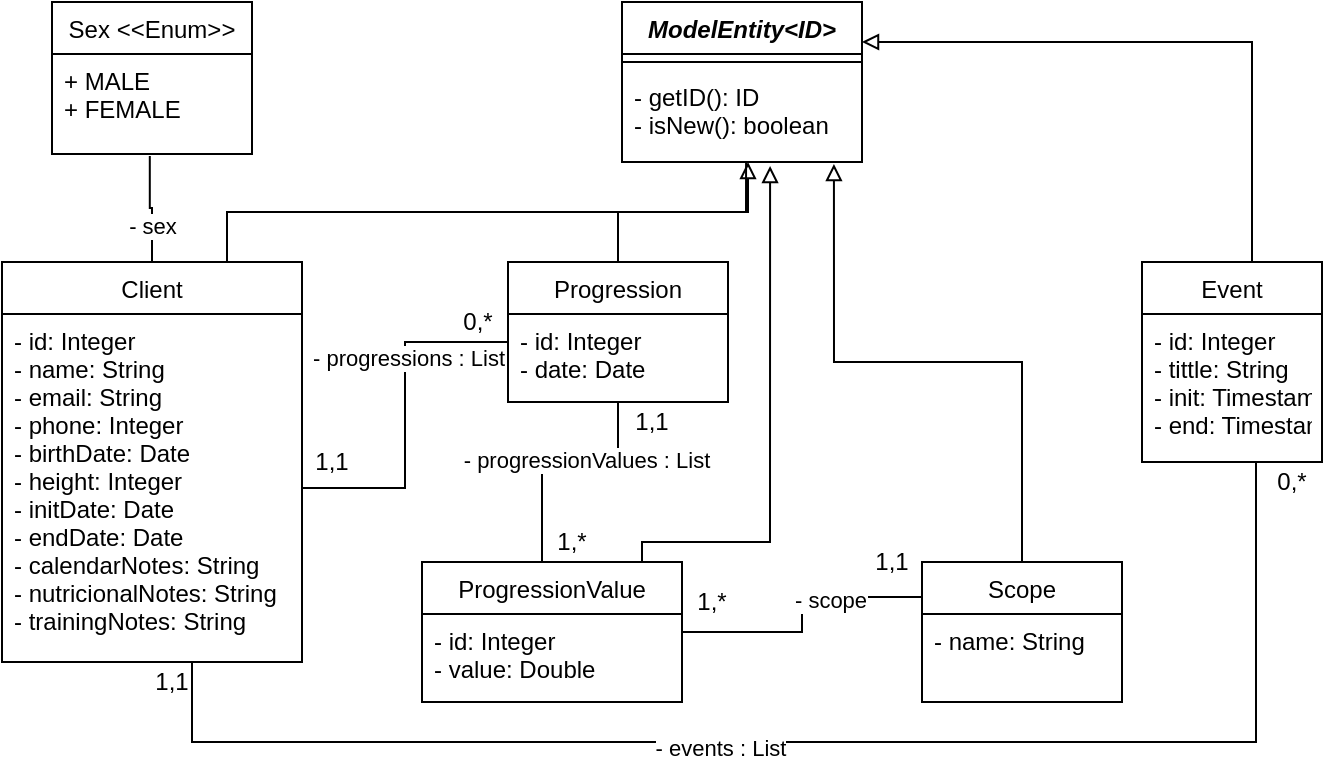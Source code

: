 <mxfile version="14.1.8" type="google" pages="4"><diagram id="a2h5PB6J-B6ViBckQEfB" name="DiagramaClases-Modelo"><mxGraphModel dx="1180" dy="482" grid="1" gridSize="10" guides="1" tooltips="1" connect="1" arrows="1" fold="1" page="1" pageScale="1" pageWidth="827" pageHeight="1169" math="0" shadow="0"><root><mxCell id="0"/><mxCell id="1" parent="0"/><mxCell id="6gIm1qbyZkCrLQh6vdIQ-23" style="rounded=0;orthogonalLoop=1;jettySize=auto;html=1;entryX=0.489;entryY=1.02;entryDx=0;entryDy=0;entryPerimeter=0;edgeStyle=orthogonalEdgeStyle;endArrow=none;endFill=0;" parent="1" source="6gIm1qbyZkCrLQh6vdIQ-1" target="6gIm1qbyZkCrLQh6vdIQ-10" edge="1"><mxGeometry relative="1" as="geometry"/></mxCell><mxCell id="6gIm1qbyZkCrLQh6vdIQ-24" value="- sex" style="edgeLabel;html=1;align=center;verticalAlign=middle;resizable=0;points=[];" parent="6gIm1qbyZkCrLQh6vdIQ-23" vertex="1" connectable="0"><mxGeometry x="-0.324" relative="1" as="geometry"><mxPoint as="offset"/></mxGeometry></mxCell><mxCell id="6gIm1qbyZkCrLQh6vdIQ-25" style="edgeStyle=orthogonalEdgeStyle;rounded=0;orthogonalLoop=1;jettySize=auto;html=1;exitX=0.75;exitY=0;exitDx=0;exitDy=0;entryX=0.525;entryY=1;entryDx=0;entryDy=0;entryPerimeter=0;endArrow=block;endFill=0;" parent="1" source="6gIm1qbyZkCrLQh6vdIQ-1" target="6gIm1qbyZkCrLQh6vdIQ-8" edge="1"><mxGeometry relative="1" as="geometry"/></mxCell><mxCell id="6gIm1qbyZkCrLQh6vdIQ-45" style="edgeStyle=orthogonalEdgeStyle;rounded=0;orthogonalLoop=1;jettySize=auto;html=1;entryX=0.522;entryY=1;entryDx=0;entryDy=0;endArrow=none;endFill=0;entryPerimeter=0;" parent="1" source="6gIm1qbyZkCrLQh6vdIQ-1" target="6gIm1qbyZkCrLQh6vdIQ-22" edge="1"><mxGeometry relative="1" as="geometry"><Array as="points"><mxPoint x="125" y="400"/><mxPoint x="657" y="400"/><mxPoint x="657" y="260"/></Array></mxGeometry></mxCell><mxCell id="6gIm1qbyZkCrLQh6vdIQ-46" value="- events : List" style="edgeLabel;html=1;align=center;verticalAlign=middle;resizable=0;points=[];" parent="6gIm1qbyZkCrLQh6vdIQ-45" vertex="1" connectable="0"><mxGeometry x="-0.159" y="-3" relative="1" as="geometry"><mxPoint as="offset"/></mxGeometry></mxCell><mxCell id="6gIm1qbyZkCrLQh6vdIQ-1" value="Client" style="swimlane;fontStyle=0;childLayout=stackLayout;horizontal=1;startSize=26;fillColor=none;horizontalStack=0;resizeParent=1;resizeParentMax=0;resizeLast=0;collapsible=1;marginBottom=0;" parent="1" vertex="1"><mxGeometry x="30" y="160" width="150" height="200" as="geometry"/></mxCell><mxCell id="6gIm1qbyZkCrLQh6vdIQ-4" value="- id: Integer&#10;- name: String&#10;- email: String&#10;- phone: Integer&#10;- birthDate: Date&#10;- height: Integer&#10;- initDate: Date&#10;- endDate: Date&#10;- calendarNotes: String&#10;- nutricionalNotes: String&#10;- trainingNotes: String " style="text;strokeColor=none;fillColor=none;align=left;verticalAlign=top;spacingLeft=4;spacingRight=4;overflow=hidden;rotatable=0;points=[[0,0.5],[1,0.5]];portConstraint=eastwest;" parent="6gIm1qbyZkCrLQh6vdIQ-1" vertex="1"><mxGeometry y="26" width="150" height="174" as="geometry"/></mxCell><mxCell id="6gIm1qbyZkCrLQh6vdIQ-5" value="ModelEntity&lt;ID&gt;" style="swimlane;fontStyle=3;align=center;verticalAlign=top;childLayout=stackLayout;horizontal=1;startSize=26;horizontalStack=0;resizeParent=1;resizeParentMax=0;resizeLast=0;collapsible=1;marginBottom=0;" parent="1" vertex="1"><mxGeometry x="340" y="30" width="120" height="80" as="geometry"/></mxCell><mxCell id="6gIm1qbyZkCrLQh6vdIQ-7" value="" style="line;strokeWidth=1;fillColor=none;align=left;verticalAlign=middle;spacingTop=-1;spacingLeft=3;spacingRight=3;rotatable=0;labelPosition=right;points=[];portConstraint=eastwest;" parent="6gIm1qbyZkCrLQh6vdIQ-5" vertex="1"><mxGeometry y="26" width="120" height="8" as="geometry"/></mxCell><mxCell id="6gIm1qbyZkCrLQh6vdIQ-8" value="- getID(): ID&#10;- isNew(): boolean" style="text;strokeColor=none;fillColor=none;align=left;verticalAlign=top;spacingLeft=4;spacingRight=4;overflow=hidden;rotatable=0;points=[[0,0.5],[1,0.5]];portConstraint=eastwest;" parent="6gIm1qbyZkCrLQh6vdIQ-5" vertex="1"><mxGeometry y="34" width="120" height="46" as="geometry"/></mxCell><mxCell id="6gIm1qbyZkCrLQh6vdIQ-9" value="Sex &lt;&lt;Enum&gt;&gt;" style="swimlane;fontStyle=0;childLayout=stackLayout;horizontal=1;startSize=26;fillColor=none;horizontalStack=0;resizeParent=1;resizeParentMax=0;resizeLast=0;collapsible=1;marginBottom=0;" parent="1" vertex="1"><mxGeometry x="55" y="30" width="100" height="76" as="geometry"><mxRectangle x="324" y="170" width="50" height="26" as="alternateBounds"/></mxGeometry></mxCell><mxCell id="6gIm1qbyZkCrLQh6vdIQ-10" value="+ MALE&#10;+ FEMALE" style="text;strokeColor=none;fillColor=none;align=left;verticalAlign=top;spacingLeft=4;spacingRight=4;overflow=hidden;rotatable=0;points=[[0,0.5],[1,0.5]];portConstraint=eastwest;" parent="6gIm1qbyZkCrLQh6vdIQ-9" vertex="1"><mxGeometry y="26" width="100" height="50" as="geometry"/></mxCell><mxCell id="6gIm1qbyZkCrLQh6vdIQ-40" style="edgeStyle=orthogonalEdgeStyle;rounded=0;orthogonalLoop=1;jettySize=auto;html=1;entryX=0.5;entryY=0;entryDx=0;entryDy=0;endArrow=none;endFill=0;" parent="1" source="6gIm1qbyZkCrLQh6vdIQ-11" target="6gIm1qbyZkCrLQh6vdIQ-13" edge="1"><mxGeometry relative="1" as="geometry"><Array as="points"><mxPoint x="338" y="260"/><mxPoint x="300" y="260"/><mxPoint x="300" y="310"/></Array></mxGeometry></mxCell><mxCell id="6gIm1qbyZkCrLQh6vdIQ-41" value="- progressionValues : List" style="edgeLabel;html=1;align=center;verticalAlign=middle;resizable=0;points=[];" parent="6gIm1qbyZkCrLQh6vdIQ-40" vertex="1" connectable="0"><mxGeometry x="-0.253" y="-1" relative="1" as="geometry"><mxPoint as="offset"/></mxGeometry></mxCell><mxCell id="6gIm1qbyZkCrLQh6vdIQ-47" style="edgeStyle=orthogonalEdgeStyle;rounded=0;orthogonalLoop=1;jettySize=auto;html=1;entryX=0.517;entryY=1;entryDx=0;entryDy=0;entryPerimeter=0;endArrow=none;endFill=0;" parent="1" source="6gIm1qbyZkCrLQh6vdIQ-11" target="6gIm1qbyZkCrLQh6vdIQ-8" edge="1"><mxGeometry relative="1" as="geometry"/></mxCell><mxCell id="6gIm1qbyZkCrLQh6vdIQ-11" value="Progression" style="swimlane;fontStyle=0;childLayout=stackLayout;horizontal=1;startSize=26;fillColor=none;horizontalStack=0;resizeParent=1;resizeParentMax=0;resizeLast=0;collapsible=1;marginBottom=0;" parent="1" vertex="1"><mxGeometry x="283" y="160" width="110" height="70" as="geometry"/></mxCell><mxCell id="6gIm1qbyZkCrLQh6vdIQ-12" value="- id: Integer&#10;- date: Date&#10; " style="text;strokeColor=none;fillColor=none;align=left;verticalAlign=top;spacingLeft=4;spacingRight=4;overflow=hidden;rotatable=0;points=[[0,0.5],[1,0.5]];portConstraint=eastwest;" parent="6gIm1qbyZkCrLQh6vdIQ-11" vertex="1"><mxGeometry y="26" width="110" height="44" as="geometry"/></mxCell><mxCell id="6gIm1qbyZkCrLQh6vdIQ-27" style="edgeStyle=orthogonalEdgeStyle;rounded=0;orthogonalLoop=1;jettySize=auto;html=1;entryX=0.883;entryY=1.022;entryDx=0;entryDy=0;entryPerimeter=0;endArrow=block;endFill=0;" parent="1" source="6gIm1qbyZkCrLQh6vdIQ-15" target="6gIm1qbyZkCrLQh6vdIQ-8" edge="1"><mxGeometry relative="1" as="geometry"/></mxCell><mxCell id="6gIm1qbyZkCrLQh6vdIQ-15" value="Scope" style="swimlane;fontStyle=0;childLayout=stackLayout;horizontal=1;startSize=26;fillColor=none;horizontalStack=0;resizeParent=1;resizeParentMax=0;resizeLast=0;collapsible=1;marginBottom=0;" parent="1" vertex="1"><mxGeometry x="490" y="310" width="100" height="70" as="geometry"/></mxCell><mxCell id="6gIm1qbyZkCrLQh6vdIQ-16" value="- name: String&#10; " style="text;strokeColor=none;fillColor=none;align=left;verticalAlign=top;spacingLeft=4;spacingRight=4;overflow=hidden;rotatable=0;points=[[0,0.5],[1,0.5]];portConstraint=eastwest;" parent="6gIm1qbyZkCrLQh6vdIQ-15" vertex="1"><mxGeometry y="26" width="100" height="44" as="geometry"/></mxCell><mxCell id="6gIm1qbyZkCrLQh6vdIQ-31" style="edgeStyle=orthogonalEdgeStyle;rounded=0;orthogonalLoop=1;jettySize=auto;html=1;entryX=1;entryY=0.25;entryDx=0;entryDy=0;endArrow=block;endFill=0;" parent="1" source="6gIm1qbyZkCrLQh6vdIQ-21" target="6gIm1qbyZkCrLQh6vdIQ-5" edge="1"><mxGeometry relative="1" as="geometry"><Array as="points"><mxPoint x="655" y="50"/></Array></mxGeometry></mxCell><mxCell id="6gIm1qbyZkCrLQh6vdIQ-21" value="Event" style="swimlane;fontStyle=0;childLayout=stackLayout;horizontal=1;startSize=26;fillColor=none;horizontalStack=0;resizeParent=1;resizeParentMax=0;resizeLast=0;collapsible=1;marginBottom=0;" parent="1" vertex="1"><mxGeometry x="600" y="160" width="90" height="100" as="geometry"/></mxCell><mxCell id="6gIm1qbyZkCrLQh6vdIQ-22" value="- id: Integer&#10;- tittle: String&#10;- init: Timestamp&#10;- end: Timestamp&#10;&#10;&#10; " style="text;strokeColor=none;fillColor=none;align=left;verticalAlign=top;spacingLeft=4;spacingRight=4;overflow=hidden;rotatable=0;points=[[0,0.5],[1,0.5]];portConstraint=eastwest;" parent="6gIm1qbyZkCrLQh6vdIQ-21" vertex="1"><mxGeometry y="26" width="90" height="74" as="geometry"/></mxCell><mxCell id="6gIm1qbyZkCrLQh6vdIQ-37" style="edgeStyle=orthogonalEdgeStyle;rounded=0;orthogonalLoop=1;jettySize=auto;html=1;entryX=0.617;entryY=1.043;entryDx=0;entryDy=0;endArrow=block;endFill=0;entryPerimeter=0;" parent="1" source="6gIm1qbyZkCrLQh6vdIQ-13" target="6gIm1qbyZkCrLQh6vdIQ-8" edge="1"><mxGeometry relative="1" as="geometry"><Array as="points"><mxPoint x="350" y="300"/><mxPoint x="414" y="300"/></Array></mxGeometry></mxCell><mxCell id="6gIm1qbyZkCrLQh6vdIQ-42" style="edgeStyle=orthogonalEdgeStyle;rounded=0;orthogonalLoop=1;jettySize=auto;html=1;entryX=0;entryY=0.25;entryDx=0;entryDy=0;endArrow=none;endFill=0;" parent="1" source="6gIm1qbyZkCrLQh6vdIQ-13" target="6gIm1qbyZkCrLQh6vdIQ-15" edge="1"><mxGeometry relative="1" as="geometry"/></mxCell><mxCell id="6gIm1qbyZkCrLQh6vdIQ-43" value="- scope" style="edgeLabel;html=1;align=center;verticalAlign=middle;resizable=0;points=[];" parent="6gIm1qbyZkCrLQh6vdIQ-42" vertex="1" connectable="0"><mxGeometry x="0.319" relative="1" as="geometry"><mxPoint x="1" y="1" as="offset"/></mxGeometry></mxCell><mxCell id="6gIm1qbyZkCrLQh6vdIQ-13" value="ProgressionValue" style="swimlane;fontStyle=0;childLayout=stackLayout;horizontal=1;startSize=26;fillColor=none;horizontalStack=0;resizeParent=1;resizeParentMax=0;resizeLast=0;collapsible=1;marginBottom=0;" parent="1" vertex="1"><mxGeometry x="240" y="310" width="130" height="70" as="geometry"/></mxCell><mxCell id="6gIm1qbyZkCrLQh6vdIQ-14" value="- id: Integer&#10;- value: Double&#10; " style="text;strokeColor=none;fillColor=none;align=left;verticalAlign=top;spacingLeft=4;spacingRight=4;overflow=hidden;rotatable=0;points=[[0,0.5],[1,0.5]];portConstraint=eastwest;" parent="6gIm1qbyZkCrLQh6vdIQ-13" vertex="1"><mxGeometry y="26" width="130" height="44" as="geometry"/></mxCell><mxCell id="6gIm1qbyZkCrLQh6vdIQ-33" style="edgeStyle=orthogonalEdgeStyle;rounded=0;orthogonalLoop=1;jettySize=auto;html=1;entryX=0;entryY=0.318;entryDx=0;entryDy=0;entryPerimeter=0;endArrow=none;endFill=0;" parent="1" source="6gIm1qbyZkCrLQh6vdIQ-4" target="6gIm1qbyZkCrLQh6vdIQ-12" edge="1"><mxGeometry relative="1" as="geometry"/></mxCell><mxCell id="6gIm1qbyZkCrLQh6vdIQ-34" value="- progressions : List" style="edgeLabel;html=1;align=center;verticalAlign=middle;resizable=0;points=[];" parent="6gIm1qbyZkCrLQh6vdIQ-33" vertex="1" connectable="0"><mxGeometry x="0.329" y="-1" relative="1" as="geometry"><mxPoint as="offset"/></mxGeometry></mxCell><mxCell id="MyDTZjqwDKfr1qPzSjk0-1" value="1,1" style="text;html=1;strokeColor=none;fillColor=none;align=center;verticalAlign=middle;whiteSpace=wrap;rounded=0;" vertex="1" parent="1"><mxGeometry x="180" y="250" width="30" height="20" as="geometry"/></mxCell><mxCell id="MyDTZjqwDKfr1qPzSjk0-2" value="0,*" style="text;html=1;strokeColor=none;fillColor=none;align=center;verticalAlign=middle;whiteSpace=wrap;rounded=0;" vertex="1" parent="1"><mxGeometry x="253" y="180" width="30" height="20" as="geometry"/></mxCell><mxCell id="MyDTZjqwDKfr1qPzSjk0-3" value="0,*" style="text;html=1;strokeColor=none;fillColor=none;align=center;verticalAlign=middle;whiteSpace=wrap;rounded=0;" vertex="1" parent="1"><mxGeometry x="660" y="260" width="30" height="20" as="geometry"/></mxCell><mxCell id="MyDTZjqwDKfr1qPzSjk0-4" value="1,1" style="text;html=1;strokeColor=none;fillColor=none;align=center;verticalAlign=middle;whiteSpace=wrap;rounded=0;" vertex="1" parent="1"><mxGeometry x="100" y="360" width="30" height="20" as="geometry"/></mxCell><mxCell id="MyDTZjqwDKfr1qPzSjk0-5" value="1,1" style="text;html=1;strokeColor=none;fillColor=none;align=center;verticalAlign=middle;whiteSpace=wrap;rounded=0;" vertex="1" parent="1"><mxGeometry x="340" y="230" width="30" height="20" as="geometry"/></mxCell><mxCell id="MyDTZjqwDKfr1qPzSjk0-6" value="1,*" style="text;html=1;strokeColor=none;fillColor=none;align=center;verticalAlign=middle;whiteSpace=wrap;rounded=0;" vertex="1" parent="1"><mxGeometry x="300" y="290" width="30" height="20" as="geometry"/></mxCell><mxCell id="MyDTZjqwDKfr1qPzSjk0-7" value="1,*" style="text;html=1;strokeColor=none;fillColor=none;align=center;verticalAlign=middle;whiteSpace=wrap;rounded=0;" vertex="1" parent="1"><mxGeometry x="370" y="320" width="30" height="20" as="geometry"/></mxCell><mxCell id="MyDTZjqwDKfr1qPzSjk0-8" value="1,1" style="text;html=1;strokeColor=none;fillColor=none;align=center;verticalAlign=middle;whiteSpace=wrap;rounded=0;" vertex="1" parent="1"><mxGeometry x="460" y="300" width="30" height="20" as="geometry"/></mxCell></root></mxGraphModel></diagram><diagram id="2DdfzKmw0Uno-A4j0bmb" name="Diagramas de Clase - Controlador"><mxGraphModel dx="2215" dy="567" grid="1" gridSize="10" guides="1" tooltips="1" connect="1" arrows="1" fold="1" page="1" pageScale="1" pageWidth="827" pageHeight="1169" math="0" shadow="0"><root><mxCell id="CwuSeiEmsBOTXE-d1mMS-0"/><mxCell id="CwuSeiEmsBOTXE-d1mMS-1" parent="CwuSeiEmsBOTXE-d1mMS-0"/><mxCell id="nAATEmkcbcIittgofuac-3" value="Service&lt;T extends ModelEntity, ID&gt;" style="swimlane;fontStyle=3;align=center;verticalAlign=top;childLayout=stackLayout;horizontal=1;startSize=26;horizontalStack=0;resizeParent=1;resizeParentMax=0;resizeLast=0;collapsible=1;marginBottom=0;" parent="CwuSeiEmsBOTXE-d1mMS-1" vertex="1"><mxGeometry x="280" y="80" width="220" height="140" as="geometry"/></mxCell><mxCell id="nAATEmkcbcIittgofuac-4" value="" style="line;strokeWidth=1;fillColor=none;align=left;verticalAlign=middle;spacingTop=-1;spacingLeft=3;spacingRight=3;rotatable=0;labelPosition=right;points=[];portConstraint=eastwest;" parent="nAATEmkcbcIittgofuac-3" vertex="1"><mxGeometry y="26" width="220" height="8" as="geometry"/></mxCell><mxCell id="nAATEmkcbcIittgofuac-5" value="- insert(T): T&#10;- remove(T): void&#10;- update(T): T&#10;- findById(ID): T&#10;- findAll(): List&lt;T&gt;&#10;- exits(T): boolean" style="text;strokeColor=none;fillColor=none;align=left;verticalAlign=top;spacingLeft=4;spacingRight=4;overflow=hidden;rotatable=0;points=[[0,0.5],[1,0.5]];portConstraint=eastwest;" parent="nAATEmkcbcIittgofuac-3" vertex="1"><mxGeometry y="34" width="220" height="106" as="geometry"/></mxCell><mxCell id="u1yTdVloulb10XTY5LrH-20" style="edgeStyle=orthogonalEdgeStyle;rounded=0;orthogonalLoop=1;jettySize=auto;html=1;endArrow=block;endFill=0;" parent="CwuSeiEmsBOTXE-d1mMS-1" source="nAATEmkcbcIittgofuac-6" target="nAATEmkcbcIittgofuac-3" edge="1"><mxGeometry relative="1" as="geometry"><Array as="points"><mxPoint x="45" y="280"/><mxPoint x="390" y="280"/></Array></mxGeometry></mxCell><mxCell id="nAATEmkcbcIittgofuac-6" value="ClientService" style="swimlane;fontStyle=3;align=center;verticalAlign=top;childLayout=stackLayout;horizontal=1;startSize=26;horizontalStack=0;resizeParent=1;resizeParentMax=0;resizeLast=0;collapsible=1;marginBottom=0;" parent="CwuSeiEmsBOTXE-d1mMS-1" vertex="1"><mxGeometry x="-10" y="330" width="170" height="34" as="geometry"/></mxCell><mxCell id="nAATEmkcbcIittgofuac-7" value="" style="line;strokeWidth=1;fillColor=none;align=left;verticalAlign=middle;spacingTop=-1;spacingLeft=3;spacingRight=3;rotatable=0;labelPosition=right;points=[];portConstraint=eastwest;" parent="nAATEmkcbcIittgofuac-6" vertex="1"><mxGeometry y="26" width="170" height="8" as="geometry"/></mxCell><mxCell id="u1yTdVloulb10XTY5LrH-21" style="edgeStyle=orthogonalEdgeStyle;rounded=0;orthogonalLoop=1;jettySize=auto;html=1;endArrow=block;endFill=0;" parent="CwuSeiEmsBOTXE-d1mMS-1" source="nAATEmkcbcIittgofuac-9" target="nAATEmkcbcIittgofuac-3" edge="1"><mxGeometry relative="1" as="geometry"><Array as="points"><mxPoint x="265" y="280"/><mxPoint x="390" y="280"/></Array></mxGeometry></mxCell><mxCell id="nAATEmkcbcIittgofuac-9" value="ProgressionService" style="swimlane;fontStyle=3;align=center;verticalAlign=top;childLayout=stackLayout;horizontal=1;startSize=26;horizontalStack=0;resizeParent=1;resizeParentMax=0;resizeLast=0;collapsible=1;marginBottom=0;" parent="CwuSeiEmsBOTXE-d1mMS-1" vertex="1"><mxGeometry x="180" y="330" width="170" height="34" as="geometry"/></mxCell><mxCell id="nAATEmkcbcIittgofuac-10" value="" style="line;strokeWidth=1;fillColor=none;align=left;verticalAlign=middle;spacingTop=-1;spacingLeft=3;spacingRight=3;rotatable=0;labelPosition=right;points=[];portConstraint=eastwest;" parent="nAATEmkcbcIittgofuac-9" vertex="1"><mxGeometry y="26" width="170" height="8" as="geometry"/></mxCell><mxCell id="u1yTdVloulb10XTY5LrH-22" style="edgeStyle=orthogonalEdgeStyle;rounded=0;orthogonalLoop=1;jettySize=auto;html=1;endArrow=block;endFill=0;" parent="CwuSeiEmsBOTXE-d1mMS-1" source="AH-1SAlwwnQEhNkleeq5-0" target="nAATEmkcbcIittgofuac-3" edge="1"><mxGeometry relative="1" as="geometry"><Array as="points"><mxPoint x="455" y="280"/><mxPoint x="390" y="280"/></Array></mxGeometry></mxCell><mxCell id="AH-1SAlwwnQEhNkleeq5-0" value="EventService" style="swimlane;fontStyle=3;align=center;verticalAlign=top;childLayout=stackLayout;horizontal=1;startSize=26;horizontalStack=0;resizeParent=1;resizeParentMax=0;resizeLast=0;collapsible=1;marginBottom=0;" parent="CwuSeiEmsBOTXE-d1mMS-1" vertex="1"><mxGeometry x="370" y="330" width="170" height="34" as="geometry"/></mxCell><mxCell id="AH-1SAlwwnQEhNkleeq5-1" value="" style="line;strokeWidth=1;fillColor=none;align=left;verticalAlign=middle;spacingTop=-1;spacingLeft=3;spacingRight=3;rotatable=0;labelPosition=right;points=[];portConstraint=eastwest;" parent="AH-1SAlwwnQEhNkleeq5-0" vertex="1"><mxGeometry y="26" width="170" height="8" as="geometry"/></mxCell><mxCell id="u1yTdVloulb10XTY5LrH-5" value="JPARepository&lt;E, ID&gt;" style="swimlane;fontStyle=3;align=center;verticalAlign=top;childLayout=stackLayout;horizontal=1;startSize=26;horizontalStack=0;resizeParent=1;resizeParentMax=0;resizeLast=0;collapsible=1;marginBottom=0;" parent="CwuSeiEmsBOTXE-d1mMS-1" vertex="1"><mxGeometry x="765" y="150" width="400" height="34" as="geometry"/></mxCell><mxCell id="u1yTdVloulb10XTY5LrH-6" value="" style="line;strokeWidth=1;fillColor=none;align=left;verticalAlign=middle;spacingTop=-1;spacingLeft=3;spacingRight=3;rotatable=0;labelPosition=right;points=[];portConstraint=eastwest;" parent="u1yTdVloulb10XTY5LrH-5" vertex="1"><mxGeometry y="26" width="400" height="8" as="geometry"/></mxCell><mxCell id="u1yTdVloulb10XTY5LrH-14" style="edgeStyle=orthogonalEdgeStyle;rounded=0;orthogonalLoop=1;jettySize=auto;html=1;endArrow=blockThin;endFill=0;" parent="CwuSeiEmsBOTXE-d1mMS-1" source="u1yTdVloulb10XTY5LrH-8" target="u1yTdVloulb10XTY5LrH-5" edge="1"><mxGeometry relative="1" as="geometry"/></mxCell><mxCell id="u1yTdVloulb10XTY5LrH-8" value="ClientJPARepository" style="swimlane;fontStyle=3;align=center;verticalAlign=top;childLayout=stackLayout;horizontal=1;startSize=26;horizontalStack=0;resizeParent=1;resizeParentMax=0;resizeLast=0;collapsible=1;marginBottom=0;" parent="CwuSeiEmsBOTXE-d1mMS-1" vertex="1"><mxGeometry x="691" y="260" width="170" height="34" as="geometry"/></mxCell><mxCell id="u1yTdVloulb10XTY5LrH-9" value="" style="line;strokeWidth=1;fillColor=none;align=left;verticalAlign=middle;spacingTop=-1;spacingLeft=3;spacingRight=3;rotatable=0;labelPosition=right;points=[];portConstraint=eastwest;" parent="u1yTdVloulb10XTY5LrH-8" vertex="1"><mxGeometry y="26" width="170" height="8" as="geometry"/></mxCell><mxCell id="u1yTdVloulb10XTY5LrH-17" style="edgeStyle=orthogonalEdgeStyle;rounded=0;orthogonalLoop=1;jettySize=auto;html=1;endArrow=blockThin;endFill=0;" parent="CwuSeiEmsBOTXE-d1mMS-1" source="u1yTdVloulb10XTY5LrH-10" target="u1yTdVloulb10XTY5LrH-5" edge="1"><mxGeometry relative="1" as="geometry"/></mxCell><mxCell id="u1yTdVloulb10XTY5LrH-10" value="ProgressionJPARepository" style="swimlane;fontStyle=3;align=center;verticalAlign=top;childLayout=stackLayout;horizontal=1;startSize=26;horizontalStack=0;resizeParent=1;resizeParentMax=0;resizeLast=0;collapsible=1;marginBottom=0;" parent="CwuSeiEmsBOTXE-d1mMS-1" vertex="1"><mxGeometry x="880" y="260" width="170" height="34" as="geometry"/></mxCell><mxCell id="u1yTdVloulb10XTY5LrH-11" value="" style="line;strokeWidth=1;fillColor=none;align=left;verticalAlign=middle;spacingTop=-1;spacingLeft=3;spacingRight=3;rotatable=0;labelPosition=right;points=[];portConstraint=eastwest;" parent="u1yTdVloulb10XTY5LrH-10" vertex="1"><mxGeometry y="26" width="170" height="8" as="geometry"/></mxCell><mxCell id="u1yTdVloulb10XTY5LrH-16" style="edgeStyle=orthogonalEdgeStyle;rounded=0;orthogonalLoop=1;jettySize=auto;html=1;endArrow=blockThin;endFill=0;" parent="CwuSeiEmsBOTXE-d1mMS-1" source="u1yTdVloulb10XTY5LrH-12" target="u1yTdVloulb10XTY5LrH-5" edge="1"><mxGeometry relative="1" as="geometry"/></mxCell><mxCell id="u1yTdVloulb10XTY5LrH-12" value="EventJPARepository" style="swimlane;fontStyle=3;align=center;verticalAlign=top;childLayout=stackLayout;horizontal=1;startSize=26;horizontalStack=0;resizeParent=1;resizeParentMax=0;resizeLast=0;collapsible=1;marginBottom=0;" parent="CwuSeiEmsBOTXE-d1mMS-1" vertex="1"><mxGeometry x="1071" y="260" width="170" height="34" as="geometry"/></mxCell><mxCell id="u1yTdVloulb10XTY5LrH-13" value="" style="line;strokeWidth=1;fillColor=none;align=left;verticalAlign=middle;spacingTop=-1;spacingLeft=3;spacingRight=3;rotatable=0;labelPosition=right;points=[];portConstraint=eastwest;" parent="u1yTdVloulb10XTY5LrH-12" vertex="1"><mxGeometry y="26" width="170" height="8" as="geometry"/></mxCell><mxCell id="u1yTdVloulb10XTY5LrH-18" style="edgeStyle=orthogonalEdgeStyle;rounded=0;orthogonalLoop=1;jettySize=auto;html=1;entryX=0;entryY=0.5;entryDx=0;entryDy=0;endArrow=none;endFill=0;" parent="CwuSeiEmsBOTXE-d1mMS-1" source="nAATEmkcbcIittgofuac-5" target="u1yTdVloulb10XTY5LrH-5" edge="1"><mxGeometry relative="1" as="geometry"/></mxCell><mxCell id="u1yTdVloulb10XTY5LrH-19" value="- repository" style="edgeLabel;html=1;align=center;verticalAlign=middle;resizable=0;points=[];" parent="u1yTdVloulb10XTY5LrH-18" vertex="1" connectable="0"><mxGeometry x="0.266" y="2" relative="1" as="geometry"><mxPoint as="offset"/></mxGeometry></mxCell><mxCell id="u1yTdVloulb10XTY5LrH-25" style="edgeStyle=orthogonalEdgeStyle;rounded=0;orthogonalLoop=1;jettySize=auto;html=1;endArrow=block;endFill=0;" parent="CwuSeiEmsBOTXE-d1mMS-1" source="u1yTdVloulb10XTY5LrH-23" target="nAATEmkcbcIittgofuac-3" edge="1"><mxGeometry relative="1" as="geometry"><Array as="points"><mxPoint x="635" y="280"/><mxPoint x="390" y="280"/></Array></mxGeometry></mxCell><mxCell id="u1yTdVloulb10XTY5LrH-23" value="ScopeService" style="swimlane;fontStyle=3;align=center;verticalAlign=top;childLayout=stackLayout;horizontal=1;startSize=26;horizontalStack=0;resizeParent=1;resizeParentMax=0;resizeLast=0;collapsible=1;marginBottom=0;" parent="CwuSeiEmsBOTXE-d1mMS-1" vertex="1"><mxGeometry x="560" y="330" width="170" height="34" as="geometry"/></mxCell><mxCell id="u1yTdVloulb10XTY5LrH-24" value="" style="line;strokeWidth=1;fillColor=none;align=left;verticalAlign=middle;spacingTop=-1;spacingLeft=3;spacingRight=3;rotatable=0;labelPosition=right;points=[];portConstraint=eastwest;" parent="u1yTdVloulb10XTY5LrH-23" vertex="1"><mxGeometry y="26" width="170" height="8" as="geometry"/></mxCell><mxCell id="3hYbTDdGnQfToV7MJpQH-0" value="0,*" style="text;html=1;strokeColor=none;fillColor=none;align=center;verticalAlign=middle;whiteSpace=wrap;rounded=0;" vertex="1" parent="CwuSeiEmsBOTXE-d1mMS-1"><mxGeometry x="510" y="140" width="30" height="20" as="geometry"/></mxCell><mxCell id="3hYbTDdGnQfToV7MJpQH-1" value="1,1" style="text;html=1;strokeColor=none;fillColor=none;align=center;verticalAlign=middle;whiteSpace=wrap;rounded=0;" vertex="1" parent="CwuSeiEmsBOTXE-d1mMS-1"><mxGeometry x="730" y="140" width="30" height="20" as="geometry"/></mxCell></root></mxGraphModel></diagram><diagram name="Diagramas de Clase - Vista" id="0JeJX_ZTRc2Te3J_O6iD"><mxGraphModel dx="1180" dy="482" grid="1" gridSize="10" guides="1" tooltips="1" connect="1" arrows="1" fold="1" page="1" pageScale="1" pageWidth="827" pageHeight="1169" math="0" shadow="0"><root><mxCell id="C2dQJiuodnKc4WS5ezmB-0"/><mxCell id="C2dQJiuodnKc4WS5ezmB-1" parent="C2dQJiuodnKc4WS5ezmB-0"/><mxCell id="C2dQJiuodnKc4WS5ezmB-2" value="EntitiesMB&lt;T extends ModelEntity, ID&gt;" style="swimlane;fontStyle=3;align=center;verticalAlign=top;childLayout=stackLayout;horizontal=1;startSize=30;horizontalStack=0;resizeParent=1;resizeParentMax=0;resizeLast=0;collapsible=1;marginBottom=0;" parent="C2dQJiuodnKc4WS5ezmB-1" vertex="1"><mxGeometry x="260" width="240" height="180" as="geometry"/></mxCell><mxCell id="C2dQJiuodnKc4WS5ezmB-30" value="- entities : List&amp;lt;T&amp;gt;&lt;br&gt;- selectedEntities : List&amp;lt;T&amp;gt;" style="text;html=1;align=left;verticalAlign=middle;resizable=0;points=[];autosize=1;" parent="C2dQJiuodnKc4WS5ezmB-2" vertex="1"><mxGeometry y="30" width="240" height="30" as="geometry"/></mxCell><mxCell id="C2dQJiuodnKc4WS5ezmB-3" value="" style="line;strokeWidth=1;fillColor=none;align=left;verticalAlign=middle;spacingTop=-1;spacingLeft=3;spacingRight=3;rotatable=0;labelPosition=right;points=[];portConstraint=eastwest;" parent="C2dQJiuodnKc4WS5ezmB-2" vertex="1"><mxGeometry y="60" width="240" height="20" as="geometry"/></mxCell><mxCell id="C2dQJiuodnKc4WS5ezmB-4" value="- init(): void&#10;- delete(): void&#10;- load(): void&#10;- findAll(): List&lt;T&gt;&#10;- update(T): T" style="text;strokeColor=none;fillColor=none;align=left;verticalAlign=top;spacingLeft=4;spacingRight=4;overflow=hidden;rotatable=0;points=[[0,0.5],[1,0.5]];portConstraint=eastwest;" parent="C2dQJiuodnKc4WS5ezmB-2" vertex="1"><mxGeometry y="80" width="240" height="100" as="geometry"/></mxCell><mxCell id="C2dQJiuodnKc4WS5ezmB-5" style="edgeStyle=orthogonalEdgeStyle;rounded=0;orthogonalLoop=1;jettySize=auto;html=1;endArrow=block;endFill=0;" parent="C2dQJiuodnKc4WS5ezmB-1" source="C2dQJiuodnKc4WS5ezmB-6" target="C2dQJiuodnKc4WS5ezmB-2" edge="1"><mxGeometry relative="1" as="geometry"><Array as="points"><mxPoint x="45" y="280"/><mxPoint x="390" y="280"/></Array></mxGeometry></mxCell><mxCell id="C2dQJiuodnKc4WS5ezmB-6" value="ClientsMB" style="swimlane;fontStyle=3;align=center;verticalAlign=top;childLayout=stackLayout;horizontal=1;startSize=26;horizontalStack=0;resizeParent=1;resizeParentMax=0;resizeLast=0;collapsible=1;marginBottom=0;" parent="C2dQJiuodnKc4WS5ezmB-1" vertex="1"><mxGeometry x="10" y="330" width="170" height="34" as="geometry"/></mxCell><mxCell id="C2dQJiuodnKc4WS5ezmB-7" value="" style="line;strokeWidth=1;fillColor=none;align=left;verticalAlign=middle;spacingTop=-1;spacingLeft=3;spacingRight=3;rotatable=0;labelPosition=right;points=[];portConstraint=eastwest;" parent="C2dQJiuodnKc4WS5ezmB-6" vertex="1"><mxGeometry y="26" width="170" height="8" as="geometry"/></mxCell><mxCell id="C2dQJiuodnKc4WS5ezmB-8" style="edgeStyle=orthogonalEdgeStyle;rounded=0;orthogonalLoop=1;jettySize=auto;html=1;endArrow=block;endFill=0;" parent="C2dQJiuodnKc4WS5ezmB-1" source="C2dQJiuodnKc4WS5ezmB-9" target="C2dQJiuodnKc4WS5ezmB-2" edge="1"><mxGeometry relative="1" as="geometry"><Array as="points"><mxPoint x="265" y="280"/><mxPoint x="390" y="280"/></Array></mxGeometry></mxCell><mxCell id="C2dQJiuodnKc4WS5ezmB-9" value="ProgressionsMB" style="swimlane;fontStyle=3;align=center;verticalAlign=top;childLayout=stackLayout;horizontal=1;startSize=26;horizontalStack=0;resizeParent=1;resizeParentMax=0;resizeLast=0;collapsible=1;marginBottom=0;" parent="C2dQJiuodnKc4WS5ezmB-1" vertex="1"><mxGeometry x="200" y="330" width="170" height="34" as="geometry"/></mxCell><mxCell id="C2dQJiuodnKc4WS5ezmB-10" value="" style="line;strokeWidth=1;fillColor=none;align=left;verticalAlign=middle;spacingTop=-1;spacingLeft=3;spacingRight=3;rotatable=0;labelPosition=right;points=[];portConstraint=eastwest;" parent="C2dQJiuodnKc4WS5ezmB-9" vertex="1"><mxGeometry y="26" width="170" height="8" as="geometry"/></mxCell><mxCell id="C2dQJiuodnKc4WS5ezmB-11" style="edgeStyle=orthogonalEdgeStyle;rounded=0;orthogonalLoop=1;jettySize=auto;html=1;endArrow=block;endFill=0;" parent="C2dQJiuodnKc4WS5ezmB-1" source="C2dQJiuodnKc4WS5ezmB-12" target="C2dQJiuodnKc4WS5ezmB-2" edge="1"><mxGeometry relative="1" as="geometry"><Array as="points"><mxPoint x="455" y="280"/><mxPoint x="390" y="280"/></Array></mxGeometry></mxCell><mxCell id="C2dQJiuodnKc4WS5ezmB-12" value="ScheduleMB" style="swimlane;fontStyle=3;align=center;verticalAlign=top;childLayout=stackLayout;horizontal=1;startSize=26;horizontalStack=0;resizeParent=1;resizeParentMax=0;resizeLast=0;collapsible=1;marginBottom=0;" parent="C2dQJiuodnKc4WS5ezmB-1" vertex="1"><mxGeometry x="390" y="330" width="170" height="34" as="geometry"/></mxCell><mxCell id="C2dQJiuodnKc4WS5ezmB-13" value="" style="line;strokeWidth=1;fillColor=none;align=left;verticalAlign=middle;spacingTop=-1;spacingLeft=3;spacingRight=3;rotatable=0;labelPosition=right;points=[];portConstraint=eastwest;" parent="C2dQJiuodnKc4WS5ezmB-12" vertex="1"><mxGeometry y="26" width="170" height="8" as="geometry"/></mxCell><mxCell id="C2dQJiuodnKc4WS5ezmB-14" value="Service&lt;T, ID&gt;" style="swimlane;fontStyle=3;align=center;verticalAlign=top;childLayout=stackLayout;horizontal=1;startSize=26;horizontalStack=0;resizeParent=1;resizeParentMax=0;resizeLast=0;collapsible=1;marginBottom=0;" parent="C2dQJiuodnKc4WS5ezmB-1" vertex="1"><mxGeometry x="590" y="113" width="140" height="34" as="geometry"/></mxCell><mxCell id="C2dQJiuodnKc4WS5ezmB-15" value="" style="line;strokeWidth=1;fillColor=none;align=left;verticalAlign=middle;spacingTop=-1;spacingLeft=3;spacingRight=3;rotatable=0;labelPosition=right;points=[];portConstraint=eastwest;" parent="C2dQJiuodnKc4WS5ezmB-14" vertex="1"><mxGeometry y="26" width="140" height="8" as="geometry"/></mxCell><mxCell id="C2dQJiuodnKc4WS5ezmB-25" style="edgeStyle=orthogonalEdgeStyle;rounded=0;orthogonalLoop=1;jettySize=auto;html=1;entryX=0;entryY=0.5;entryDx=0;entryDy=0;endArrow=none;endFill=0;" parent="C2dQJiuodnKc4WS5ezmB-1" source="C2dQJiuodnKc4WS5ezmB-4" target="C2dQJiuodnKc4WS5ezmB-14" edge="1"><mxGeometry relative="1" as="geometry"/></mxCell><mxCell id="C2dQJiuodnKc4WS5ezmB-26" value="- service" style="edgeLabel;html=1;align=center;verticalAlign=middle;resizable=0;points=[];" parent="C2dQJiuodnKc4WS5ezmB-25" vertex="1" connectable="0"><mxGeometry x="0.266" y="2" relative="1" as="geometry"><mxPoint as="offset"/></mxGeometry></mxCell><mxCell id="C2dQJiuodnKc4WS5ezmB-27" style="edgeStyle=orthogonalEdgeStyle;rounded=0;orthogonalLoop=1;jettySize=auto;html=1;endArrow=block;endFill=0;" parent="C2dQJiuodnKc4WS5ezmB-1" source="C2dQJiuodnKc4WS5ezmB-28" target="C2dQJiuodnKc4WS5ezmB-2" edge="1"><mxGeometry relative="1" as="geometry"><Array as="points"><mxPoint x="635" y="280"/><mxPoint x="390" y="280"/></Array></mxGeometry></mxCell><mxCell id="C2dQJiuodnKc4WS5ezmB-28" value="ChartsMB" style="swimlane;fontStyle=3;align=center;verticalAlign=top;childLayout=stackLayout;horizontal=1;startSize=26;horizontalStack=0;resizeParent=1;resizeParentMax=0;resizeLast=0;collapsible=1;marginBottom=0;" parent="C2dQJiuodnKc4WS5ezmB-1" vertex="1"><mxGeometry x="580" y="330" width="170" height="34" as="geometry"/></mxCell><mxCell id="C2dQJiuodnKc4WS5ezmB-29" value="" style="line;strokeWidth=1;fillColor=none;align=left;verticalAlign=middle;spacingTop=-1;spacingLeft=3;spacingRight=3;rotatable=0;labelPosition=right;points=[];portConstraint=eastwest;" parent="C2dQJiuodnKc4WS5ezmB-28" vertex="1"><mxGeometry y="26" width="170" height="8" as="geometry"/></mxCell><mxCell id="C2dQJiuodnKc4WS5ezmB-34" value="FormMB&lt;T extends ModelEntity, ID&gt;" style="swimlane;fontStyle=3;align=center;verticalAlign=top;childLayout=stackLayout;horizontal=1;startSize=30;horizontalStack=0;resizeParent=1;resizeParentMax=0;resizeLast=0;collapsible=1;marginBottom=0;" parent="C2dQJiuodnKc4WS5ezmB-1" vertex="1"><mxGeometry x="40" y="405" width="240" height="180" as="geometry"/></mxCell><mxCell id="C2dQJiuodnKc4WS5ezmB-35" value="- entity : T&lt;br&gt;- id : ID" style="text;html=1;align=left;verticalAlign=middle;resizable=0;points=[];autosize=1;" parent="C2dQJiuodnKc4WS5ezmB-34" vertex="1"><mxGeometry y="30" width="240" height="30" as="geometry"/></mxCell><mxCell id="C2dQJiuodnKc4WS5ezmB-36" value="" style="line;strokeWidth=1;fillColor=none;align=left;verticalAlign=middle;spacingTop=-1;spacingLeft=3;spacingRight=3;rotatable=0;labelPosition=right;points=[];portConstraint=eastwest;" parent="C2dQJiuodnKc4WS5ezmB-34" vertex="1"><mxGeometry y="60" width="240" height="20" as="geometry"/></mxCell><mxCell id="C2dQJiuodnKc4WS5ezmB-37" value="- init(): void&#10;- remove(): void&#10;- save(): void&#10;- isNew(): boolean" style="text;strokeColor=none;fillColor=none;align=left;verticalAlign=top;spacingLeft=4;spacingRight=4;overflow=hidden;rotatable=0;points=[[0,0.5],[1,0.5]];portConstraint=eastwest;" parent="C2dQJiuodnKc4WS5ezmB-34" vertex="1"><mxGeometry y="80" width="240" height="100" as="geometry"/></mxCell><mxCell id="C2dQJiuodnKc4WS5ezmB-38" style="edgeStyle=orthogonalEdgeStyle;rounded=0;orthogonalLoop=1;jettySize=auto;html=1;endArrow=none;endFill=0;" parent="C2dQJiuodnKc4WS5ezmB-1" source="C2dQJiuodnKc4WS5ezmB-37" target="C2dQJiuodnKc4WS5ezmB-14" edge="1"><mxGeometry relative="1" as="geometry"><Array as="points"><mxPoint x="780" y="500"/><mxPoint x="780" y="130"/></Array></mxGeometry></mxCell><mxCell id="C2dQJiuodnKc4WS5ezmB-39" value="- service" style="edgeLabel;html=1;align=center;verticalAlign=middle;resizable=0;points=[];" parent="C2dQJiuodnKc4WS5ezmB-38" vertex="1" connectable="0"><mxGeometry x="-0.438" y="2" relative="1" as="geometry"><mxPoint as="offset"/></mxGeometry></mxCell><mxCell id="C2dQJiuodnKc4WS5ezmB-48" style="edgeStyle=orthogonalEdgeStyle;rounded=0;orthogonalLoop=1;jettySize=auto;html=1;endArrow=block;endFill=0;" parent="C2dQJiuodnKc4WS5ezmB-1" source="C2dQJiuodnKc4WS5ezmB-40" target="C2dQJiuodnKc4WS5ezmB-34" edge="1"><mxGeometry relative="1" as="geometry"/></mxCell><mxCell id="C2dQJiuodnKc4WS5ezmB-40" value="ClientFormMB" style="swimlane;fontStyle=3;align=center;verticalAlign=top;childLayout=stackLayout;horizontal=1;startSize=26;horizontalStack=0;resizeParent=1;resizeParentMax=0;resizeLast=0;collapsible=1;marginBottom=0;" parent="C2dQJiuodnKc4WS5ezmB-1" vertex="1"><mxGeometry x="10" y="630" width="170" height="34" as="geometry"/></mxCell><mxCell id="C2dQJiuodnKc4WS5ezmB-41" value="" style="line;strokeWidth=1;fillColor=none;align=left;verticalAlign=middle;spacingTop=-1;spacingLeft=3;spacingRight=3;rotatable=0;labelPosition=right;points=[];portConstraint=eastwest;" parent="C2dQJiuodnKc4WS5ezmB-40" vertex="1"><mxGeometry y="26" width="170" height="8" as="geometry"/></mxCell><mxCell id="C2dQJiuodnKc4WS5ezmB-49" style="edgeStyle=orthogonalEdgeStyle;rounded=0;orthogonalLoop=1;jettySize=auto;html=1;endArrow=block;endFill=0;" parent="C2dQJiuodnKc4WS5ezmB-1" source="C2dQJiuodnKc4WS5ezmB-42" target="C2dQJiuodnKc4WS5ezmB-34" edge="1"><mxGeometry relative="1" as="geometry"/></mxCell><mxCell id="C2dQJiuodnKc4WS5ezmB-42" value="ProgressionFormMB" style="swimlane;fontStyle=3;align=center;verticalAlign=top;childLayout=stackLayout;horizontal=1;startSize=26;horizontalStack=0;resizeParent=1;resizeParentMax=0;resizeLast=0;collapsible=1;marginBottom=0;" parent="C2dQJiuodnKc4WS5ezmB-1" vertex="1"><mxGeometry x="200" y="630" width="170" height="34" as="geometry"/></mxCell><mxCell id="C2dQJiuodnKc4WS5ezmB-43" value="" style="line;strokeWidth=1;fillColor=none;align=left;verticalAlign=middle;spacingTop=-1;spacingLeft=3;spacingRight=3;rotatable=0;labelPosition=right;points=[];portConstraint=eastwest;" parent="C2dQJiuodnKc4WS5ezmB-42" vertex="1"><mxGeometry y="26" width="170" height="8" as="geometry"/></mxCell><mxCell id="DfOMlSAqij58n9mem0o1-0" value="0,*" style="text;html=1;strokeColor=none;fillColor=none;align=center;verticalAlign=middle;whiteSpace=wrap;rounded=0;" vertex="1" parent="C2dQJiuodnKc4WS5ezmB-1"><mxGeometry x="500" y="110" width="30" height="20" as="geometry"/></mxCell><mxCell id="DfOMlSAqij58n9mem0o1-1" value="1,1" style="text;html=1;strokeColor=none;fillColor=none;align=center;verticalAlign=middle;whiteSpace=wrap;rounded=0;" vertex="1" parent="C2dQJiuodnKc4WS5ezmB-1"><mxGeometry x="560" y="100" width="30" height="20" as="geometry"/></mxCell><mxCell id="PEB1CKGnhfqWayMHYu1j-0" value="0,*" style="text;html=1;strokeColor=none;fillColor=none;align=center;verticalAlign=middle;whiteSpace=wrap;rounded=0;" vertex="1" parent="C2dQJiuodnKc4WS5ezmB-1"><mxGeometry x="290" y="470" width="30" height="20" as="geometry"/></mxCell><mxCell id="PEB1CKGnhfqWayMHYu1j-1" value="1,1" style="text;html=1;strokeColor=none;fillColor=none;align=center;verticalAlign=middle;whiteSpace=wrap;rounded=0;" vertex="1" parent="C2dQJiuodnKc4WS5ezmB-1"><mxGeometry x="740" y="130" width="30" height="20" as="geometry"/></mxCell></root></mxGraphModel></diagram><diagram id="1HJonlEEHx4xid3ZkTfY" name="Casos de uso"><mxGraphModel dx="868" dy="482" grid="1" gridSize="10" guides="1" tooltips="1" connect="1" arrows="1" fold="1" page="1" pageScale="1" pageWidth="827" pageHeight="1169" math="0" shadow="0"><root><mxCell id="cjyBNmPYtvxkbZugRa6F-0"/><mxCell id="cjyBNmPYtvxkbZugRa6F-1" parent="cjyBNmPYtvxkbZugRa6F-0"/><mxCell id="cjyBNmPYtvxkbZugRa6F-9" style="edgeStyle=orthogonalEdgeStyle;orthogonalLoop=1;jettySize=auto;html=1;entryX=0;entryY=0.5;entryDx=0;entryDy=0;endArrow=none;endFill=0;rounded=1;strokeColor=none;" parent="cjyBNmPYtvxkbZugRa6F-1" source="cjyBNmPYtvxkbZugRa6F-2" target="cjyBNmPYtvxkbZugRa6F-3" edge="1"><mxGeometry relative="1" as="geometry"/></mxCell><mxCell id="cjyBNmPYtvxkbZugRa6F-10" style="edgeStyle=orthogonalEdgeStyle;rounded=1;orthogonalLoop=1;jettySize=auto;html=1;endArrow=none;endFill=0;" parent="cjyBNmPYtvxkbZugRa6F-1" source="cjyBNmPYtvxkbZugRa6F-2" target="cjyBNmPYtvxkbZugRa6F-3" edge="1"><mxGeometry relative="1" as="geometry"><Array as="points"><mxPoint x="310" y="150"/><mxPoint x="310" y="55"/></Array></mxGeometry></mxCell><mxCell id="cjyBNmPYtvxkbZugRa6F-11" style="edgeStyle=orthogonalEdgeStyle;rounded=1;orthogonalLoop=1;jettySize=auto;html=1;endArrow=none;endFill=0;" parent="cjyBNmPYtvxkbZugRa6F-1" source="cjyBNmPYtvxkbZugRa6F-2" target="cjyBNmPYtvxkbZugRa6F-6" edge="1"><mxGeometry relative="1" as="geometry"/></mxCell><mxCell id="cjyBNmPYtvxkbZugRa6F-12" style="edgeStyle=orthogonalEdgeStyle;rounded=1;orthogonalLoop=1;jettySize=auto;html=1;entryX=0;entryY=0.5;entryDx=0;entryDy=0;endArrow=none;endFill=0;" parent="cjyBNmPYtvxkbZugRa6F-1" source="cjyBNmPYtvxkbZugRa6F-2" target="cjyBNmPYtvxkbZugRa6F-7" edge="1"><mxGeometry relative="1" as="geometry"/></mxCell><mxCell id="cjyBNmPYtvxkbZugRa6F-13" style="edgeStyle=orthogonalEdgeStyle;rounded=1;orthogonalLoop=1;jettySize=auto;html=1;entryX=0;entryY=0.5;entryDx=0;entryDy=0;endArrow=none;endFill=0;" parent="cjyBNmPYtvxkbZugRa6F-1" source="cjyBNmPYtvxkbZugRa6F-2" target="cjyBNmPYtvxkbZugRa6F-8" edge="1"><mxGeometry relative="1" as="geometry"/></mxCell><mxCell id="cjyBNmPYtvxkbZugRa6F-2" value="Entrenador" style="shape=umlActor;verticalLabelPosition=bottom;verticalAlign=top;html=1;align=center;" parent="cjyBNmPYtvxkbZugRa6F-1" vertex="1"><mxGeometry x="210" y="120" width="30" height="60" as="geometry"/></mxCell><mxCell id="cjyBNmPYtvxkbZugRa6F-3" value="CU04 - Listar Clientes" style="ellipse;whiteSpace=wrap;html=1;align=center;" parent="cjyBNmPYtvxkbZugRa6F-1" vertex="1"><mxGeometry x="380" y="20" width="140" height="70" as="geometry"/></mxCell><mxCell id="cjyBNmPYtvxkbZugRa6F-6" value="CU05 - Crear cliente" style="ellipse;whiteSpace=wrap;html=1;align=center;" parent="cjyBNmPYtvxkbZugRa6F-1" vertex="1"><mxGeometry x="380" y="100" width="140" height="70" as="geometry"/></mxCell><mxCell id="cjyBNmPYtvxkbZugRa6F-7" value="CU06 - Editar cliente" style="ellipse;whiteSpace=wrap;html=1;align=center;" parent="cjyBNmPYtvxkbZugRa6F-1" vertex="1"><mxGeometry x="380" y="190" width="140" height="70" as="geometry"/></mxCell><mxCell id="cjyBNmPYtvxkbZugRa6F-8" value="CU07 - Borrar cliente" style="ellipse;whiteSpace=wrap;html=1;align=center;" parent="cjyBNmPYtvxkbZugRa6F-1" vertex="1"><mxGeometry x="380" y="280" width="140" height="70" as="geometry"/></mxCell><mxCell id="cjyBNmPYtvxkbZugRa6F-14" style="edgeStyle=orthogonalEdgeStyle;orthogonalLoop=1;jettySize=auto;html=1;entryX=0;entryY=0.5;entryDx=0;entryDy=0;endArrow=none;endFill=0;rounded=1;strokeColor=none;" parent="cjyBNmPYtvxkbZugRa6F-1" source="cjyBNmPYtvxkbZugRa6F-19" target="cjyBNmPYtvxkbZugRa6F-20" edge="1"><mxGeometry relative="1" as="geometry"/></mxCell><mxCell id="cjyBNmPYtvxkbZugRa6F-15" style="edgeStyle=orthogonalEdgeStyle;rounded=1;orthogonalLoop=1;jettySize=auto;html=1;endArrow=none;endFill=0;" parent="cjyBNmPYtvxkbZugRa6F-1" source="cjyBNmPYtvxkbZugRa6F-19" target="cjyBNmPYtvxkbZugRa6F-20" edge="1"><mxGeometry relative="1" as="geometry"><Array as="points"><mxPoint x="310" y="510"/><mxPoint x="310" y="415"/></Array></mxGeometry></mxCell><mxCell id="cjyBNmPYtvxkbZugRa6F-16" style="edgeStyle=orthogonalEdgeStyle;rounded=1;orthogonalLoop=1;jettySize=auto;html=1;endArrow=none;endFill=0;" parent="cjyBNmPYtvxkbZugRa6F-1" source="cjyBNmPYtvxkbZugRa6F-19" target="cjyBNmPYtvxkbZugRa6F-21" edge="1"><mxGeometry relative="1" as="geometry"/></mxCell><mxCell id="cjyBNmPYtvxkbZugRa6F-17" style="edgeStyle=orthogonalEdgeStyle;rounded=1;orthogonalLoop=1;jettySize=auto;html=1;entryX=0;entryY=0.5;entryDx=0;entryDy=0;endArrow=none;endFill=0;" parent="cjyBNmPYtvxkbZugRa6F-1" source="cjyBNmPYtvxkbZugRa6F-19" target="cjyBNmPYtvxkbZugRa6F-22" edge="1"><mxGeometry relative="1" as="geometry"/></mxCell><mxCell id="cjyBNmPYtvxkbZugRa6F-18" style="edgeStyle=orthogonalEdgeStyle;rounded=1;orthogonalLoop=1;jettySize=auto;html=1;entryX=0;entryY=0.5;entryDx=0;entryDy=0;endArrow=none;endFill=0;" parent="cjyBNmPYtvxkbZugRa6F-1" source="cjyBNmPYtvxkbZugRa6F-19" target="cjyBNmPYtvxkbZugRa6F-23" edge="1"><mxGeometry relative="1" as="geometry"/></mxCell><mxCell id="cjyBNmPYtvxkbZugRa6F-25" style="edgeStyle=orthogonalEdgeStyle;rounded=1;orthogonalLoop=1;jettySize=auto;html=1;entryX=0;entryY=0.5;entryDx=0;entryDy=0;endArrow=none;endFill=0;" parent="cjyBNmPYtvxkbZugRa6F-1" source="cjyBNmPYtvxkbZugRa6F-19" target="cjyBNmPYtvxkbZugRa6F-24" edge="1"><mxGeometry relative="1" as="geometry"/></mxCell><mxCell id="cjyBNmPYtvxkbZugRa6F-19" value="Entrenador" style="shape=umlActor;verticalLabelPosition=bottom;verticalAlign=top;html=1;align=center;" parent="cjyBNmPYtvxkbZugRa6F-1" vertex="1"><mxGeometry x="210" y="480" width="30" height="60" as="geometry"/></mxCell><mxCell id="cjyBNmPYtvxkbZugRa6F-20" value="CU08 - Listar Progresiones" style="ellipse;whiteSpace=wrap;html=1;align=center;" parent="cjyBNmPYtvxkbZugRa6F-1" vertex="1"><mxGeometry x="380" y="380" width="140" height="70" as="geometry"/></mxCell><mxCell id="cjyBNmPYtvxkbZugRa6F-21" value="CU09 -&amp;nbsp;Alta de progresión" style="ellipse;whiteSpace=wrap;html=1;align=center;" parent="cjyBNmPYtvxkbZugRa6F-1" vertex="1"><mxGeometry x="380" y="460" width="140" height="70" as="geometry"/></mxCell><mxCell id="cjyBNmPYtvxkbZugRa6F-22" value="CU09 -&amp;nbsp;Editar progresión" style="ellipse;whiteSpace=wrap;html=1;align=center;" parent="cjyBNmPYtvxkbZugRa6F-1" vertex="1"><mxGeometry x="380" y="550" width="140" height="70" as="geometry"/></mxCell><mxCell id="cjyBNmPYtvxkbZugRa6F-23" value="CU12 -&amp;nbsp;Borrar progresión" style="ellipse;whiteSpace=wrap;html=1;align=center;" parent="cjyBNmPYtvxkbZugRa6F-1" vertex="1"><mxGeometry x="380" y="640" width="140" height="70" as="geometry"/></mxCell><mxCell id="cjyBNmPYtvxkbZugRa6F-24" value="CU11 -&amp;nbsp;Ver gráfica" style="ellipse;whiteSpace=wrap;html=1;align=center;" parent="cjyBNmPYtvxkbZugRa6F-1" vertex="1"><mxGeometry x="380" y="730" width="140" height="70" as="geometry"/></mxCell><mxCell id="cjyBNmPYtvxkbZugRa6F-26" style="edgeStyle=orthogonalEdgeStyle;orthogonalLoop=1;jettySize=auto;html=1;entryX=0;entryY=0.5;entryDx=0;entryDy=0;endArrow=none;endFill=0;rounded=1;strokeColor=none;" parent="cjyBNmPYtvxkbZugRa6F-1" source="cjyBNmPYtvxkbZugRa6F-32" target="cjyBNmPYtvxkbZugRa6F-33" edge="1"><mxGeometry relative="1" as="geometry"/></mxCell><mxCell id="cjyBNmPYtvxkbZugRa6F-27" style="edgeStyle=orthogonalEdgeStyle;rounded=1;orthogonalLoop=1;jettySize=auto;html=1;endArrow=none;endFill=0;" parent="cjyBNmPYtvxkbZugRa6F-1" source="cjyBNmPYtvxkbZugRa6F-32" target="cjyBNmPYtvxkbZugRa6F-33" edge="1"><mxGeometry relative="1" as="geometry"><Array as="points"><mxPoint x="310" y="960"/><mxPoint x="310" y="865"/></Array></mxGeometry></mxCell><mxCell id="cjyBNmPYtvxkbZugRa6F-28" style="edgeStyle=orthogonalEdgeStyle;rounded=1;orthogonalLoop=1;jettySize=auto;html=1;endArrow=none;endFill=0;" parent="cjyBNmPYtvxkbZugRa6F-1" source="cjyBNmPYtvxkbZugRa6F-32" target="cjyBNmPYtvxkbZugRa6F-34" edge="1"><mxGeometry relative="1" as="geometry"/></mxCell><mxCell id="cjyBNmPYtvxkbZugRa6F-29" style="edgeStyle=orthogonalEdgeStyle;rounded=1;orthogonalLoop=1;jettySize=auto;html=1;entryX=0;entryY=0.5;entryDx=0;entryDy=0;endArrow=none;endFill=0;" parent="cjyBNmPYtvxkbZugRa6F-1" source="cjyBNmPYtvxkbZugRa6F-32" target="cjyBNmPYtvxkbZugRa6F-35" edge="1"><mxGeometry relative="1" as="geometry"/></mxCell><mxCell id="cjyBNmPYtvxkbZugRa6F-30" style="edgeStyle=orthogonalEdgeStyle;rounded=1;orthogonalLoop=1;jettySize=auto;html=1;entryX=0;entryY=0.5;entryDx=0;entryDy=0;endArrow=none;endFill=0;" parent="cjyBNmPYtvxkbZugRa6F-1" source="cjyBNmPYtvxkbZugRa6F-32" target="cjyBNmPYtvxkbZugRa6F-36" edge="1"><mxGeometry relative="1" as="geometry"/></mxCell><mxCell id="cjyBNmPYtvxkbZugRa6F-32" value="Entrenador" style="shape=umlActor;verticalLabelPosition=bottom;verticalAlign=top;html=1;align=center;" parent="cjyBNmPYtvxkbZugRa6F-1" vertex="1"><mxGeometry x="210" y="930" width="30" height="60" as="geometry"/></mxCell><mxCell id="cjyBNmPYtvxkbZugRa6F-33" value="CU16 - Ver agenda" style="ellipse;whiteSpace=wrap;html=1;align=center;" parent="cjyBNmPYtvxkbZugRa6F-1" vertex="1"><mxGeometry x="380" y="830" width="140" height="70" as="geometry"/></mxCell><mxCell id="cjyBNmPYtvxkbZugRa6F-34" value="CU13 -&amp;nbsp;Alta de evento" style="ellipse;whiteSpace=wrap;html=1;align=center;" parent="cjyBNmPYtvxkbZugRa6F-1" vertex="1"><mxGeometry x="380" y="910" width="140" height="70" as="geometry"/></mxCell><mxCell id="cjyBNmPYtvxkbZugRa6F-35" value="CU14 -&amp;nbsp;Editar evento" style="ellipse;whiteSpace=wrap;html=1;align=center;" parent="cjyBNmPYtvxkbZugRa6F-1" vertex="1"><mxGeometry x="380" y="1000" width="140" height="70" as="geometry"/></mxCell><mxCell id="cjyBNmPYtvxkbZugRa6F-36" value="CU15 -&amp;nbsp;Borrar evento" style="ellipse;whiteSpace=wrap;html=1;align=center;" parent="cjyBNmPYtvxkbZugRa6F-1" vertex="1"><mxGeometry x="380" y="1090" width="140" height="70" as="geometry"/></mxCell><mxCell id="cjyBNmPYtvxkbZugRa6F-38" style="edgeStyle=orthogonalEdgeStyle;orthogonalLoop=1;jettySize=auto;html=1;entryX=0;entryY=0.5;entryDx=0;entryDy=0;endArrow=none;endFill=0;rounded=1;strokeColor=none;" parent="cjyBNmPYtvxkbZugRa6F-1" source="cjyBNmPYtvxkbZugRa6F-43" target="cjyBNmPYtvxkbZugRa6F-44" edge="1"><mxGeometry relative="1" as="geometry"/></mxCell><mxCell id="cjyBNmPYtvxkbZugRa6F-39" style="edgeStyle=orthogonalEdgeStyle;rounded=1;orthogonalLoop=1;jettySize=auto;html=1;endArrow=none;endFill=0;" parent="cjyBNmPYtvxkbZugRa6F-1" source="cjyBNmPYtvxkbZugRa6F-43" target="cjyBNmPYtvxkbZugRa6F-44" edge="1"><mxGeometry relative="1" as="geometry"><Array as="points"><mxPoint x="310" y="1330"/><mxPoint x="310" y="1235"/></Array></mxGeometry></mxCell><mxCell id="cjyBNmPYtvxkbZugRa6F-40" style="edgeStyle=orthogonalEdgeStyle;rounded=1;orthogonalLoop=1;jettySize=auto;html=1;endArrow=none;endFill=0;" parent="cjyBNmPYtvxkbZugRa6F-1" source="cjyBNmPYtvxkbZugRa6F-43" target="cjyBNmPYtvxkbZugRa6F-45" edge="1"><mxGeometry relative="1" as="geometry"/></mxCell><mxCell id="cjyBNmPYtvxkbZugRa6F-41" style="edgeStyle=orthogonalEdgeStyle;rounded=1;orthogonalLoop=1;jettySize=auto;html=1;entryX=0;entryY=0.5;entryDx=0;entryDy=0;endArrow=none;endFill=0;" parent="cjyBNmPYtvxkbZugRa6F-1" source="cjyBNmPYtvxkbZugRa6F-43" target="cjyBNmPYtvxkbZugRa6F-46" edge="1"><mxGeometry relative="1" as="geometry"/></mxCell><mxCell id="cjyBNmPYtvxkbZugRa6F-43" value="Soporte" style="shape=umlActor;verticalLabelPosition=bottom;verticalAlign=top;html=1;align=center;" parent="cjyBNmPYtvxkbZugRa6F-1" vertex="1"><mxGeometry x="210" y="1300" width="30" height="60" as="geometry"/></mxCell><mxCell id="cjyBNmPYtvxkbZugRa6F-44" value="CU01 - Gestión de usuarios" style="ellipse;whiteSpace=wrap;html=1;align=center;" parent="cjyBNmPYtvxkbZugRa6F-1" vertex="1"><mxGeometry x="380" y="1200" width="140" height="70" as="geometry"/></mxCell><mxCell id="cjyBNmPYtvxkbZugRa6F-45" value="CU02 - Gestión de roles" style="ellipse;whiteSpace=wrap;html=1;align=center;" parent="cjyBNmPYtvxkbZugRa6F-1" vertex="1"><mxGeometry x="380" y="1280" width="140" height="70" as="geometry"/></mxCell><mxCell id="cjyBNmPYtvxkbZugRa6F-46" value="CU03 - Gestión de permisos" style="ellipse;whiteSpace=wrap;html=1;align=center;" parent="cjyBNmPYtvxkbZugRa6F-1" vertex="1"><mxGeometry x="380" y="1370" width="140" height="70" as="geometry"/></mxCell><mxCell id="F8I6CMVR_ERj8rNlFA1e-3" style="edgeStyle=orthogonalEdgeStyle;rounded=0;orthogonalLoop=1;jettySize=auto;html=1;entryX=0;entryY=0.5;entryDx=0;entryDy=0;endArrow=none;endFill=0;" edge="1" parent="cjyBNmPYtvxkbZugRa6F-1" source="F8I6CMVR_ERj8rNlFA1e-0" target="F8I6CMVR_ERj8rNlFA1e-2"><mxGeometry relative="1" as="geometry"/></mxCell><mxCell id="F8I6CMVR_ERj8rNlFA1e-0" value="Soporte" style="shape=umlActor;verticalLabelPosition=bottom;verticalAlign=top;html=1;align=center;" vertex="1" parent="cjyBNmPYtvxkbZugRa6F-1"><mxGeometry x="210" y="1490" width="30" height="60" as="geometry"/></mxCell><mxCell id="F8I6CMVR_ERj8rNlFA1e-4" style="edgeStyle=orthogonalEdgeStyle;rounded=0;orthogonalLoop=1;jettySize=auto;html=1;endArrow=none;endFill=0;" edge="1" parent="cjyBNmPYtvxkbZugRa6F-1" source="F8I6CMVR_ERj8rNlFA1e-1" target="F8I6CMVR_ERj8rNlFA1e-2"><mxGeometry relative="1" as="geometry"/></mxCell><mxCell id="F8I6CMVR_ERj8rNlFA1e-1" value="Entrenador" style="shape=umlActor;verticalLabelPosition=bottom;verticalAlign=top;html=1;align=center;" vertex="1" parent="cjyBNmPYtvxkbZugRa6F-1"><mxGeometry x="210" y="1610" width="30" height="60" as="geometry"/></mxCell><mxCell id="F8I6CMVR_ERj8rNlFA1e-2" value="CU00 - Login" style="ellipse;whiteSpace=wrap;html=1;align=center;" vertex="1" parent="cjyBNmPYtvxkbZugRa6F-1"><mxGeometry x="370" y="1550" width="140" height="70" as="geometry"/></mxCell></root></mxGraphModel></diagram></mxfile>